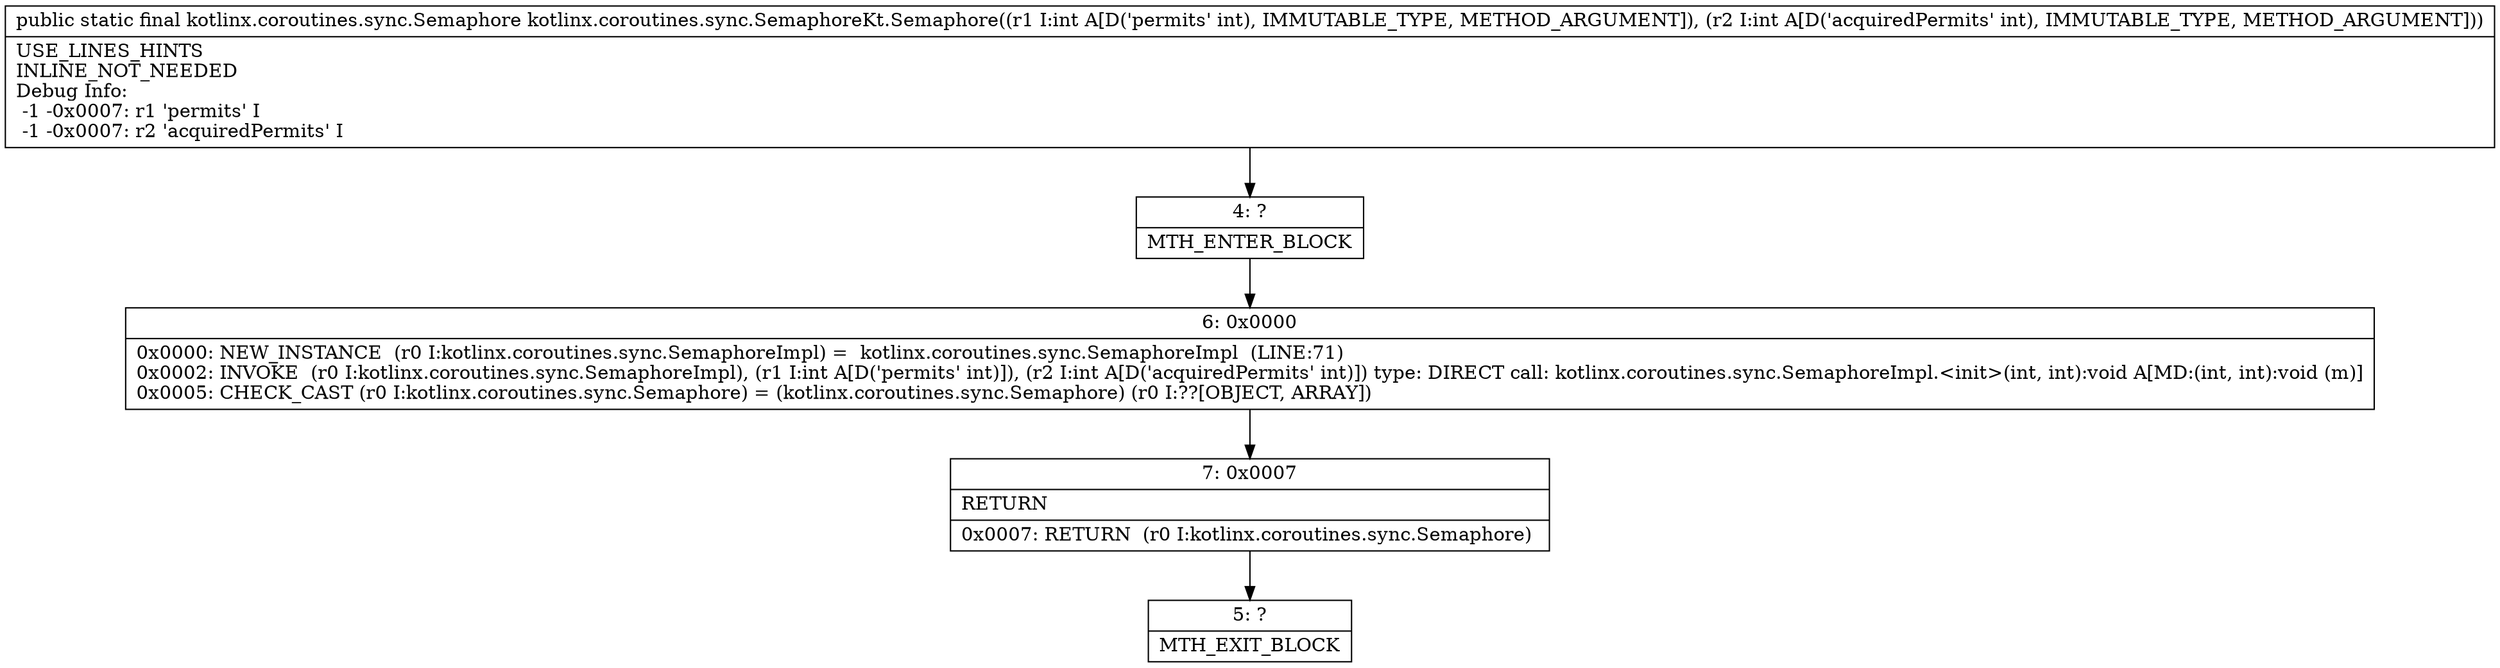 digraph "CFG forkotlinx.coroutines.sync.SemaphoreKt.Semaphore(II)Lkotlinx\/coroutines\/sync\/Semaphore;" {
Node_4 [shape=record,label="{4\:\ ?|MTH_ENTER_BLOCK\l}"];
Node_6 [shape=record,label="{6\:\ 0x0000|0x0000: NEW_INSTANCE  (r0 I:kotlinx.coroutines.sync.SemaphoreImpl) =  kotlinx.coroutines.sync.SemaphoreImpl  (LINE:71)\l0x0002: INVOKE  (r0 I:kotlinx.coroutines.sync.SemaphoreImpl), (r1 I:int A[D('permits' int)]), (r2 I:int A[D('acquiredPermits' int)]) type: DIRECT call: kotlinx.coroutines.sync.SemaphoreImpl.\<init\>(int, int):void A[MD:(int, int):void (m)]\l0x0005: CHECK_CAST (r0 I:kotlinx.coroutines.sync.Semaphore) = (kotlinx.coroutines.sync.Semaphore) (r0 I:??[OBJECT, ARRAY]) \l}"];
Node_7 [shape=record,label="{7\:\ 0x0007|RETURN\l|0x0007: RETURN  (r0 I:kotlinx.coroutines.sync.Semaphore) \l}"];
Node_5 [shape=record,label="{5\:\ ?|MTH_EXIT_BLOCK\l}"];
MethodNode[shape=record,label="{public static final kotlinx.coroutines.sync.Semaphore kotlinx.coroutines.sync.SemaphoreKt.Semaphore((r1 I:int A[D('permits' int), IMMUTABLE_TYPE, METHOD_ARGUMENT]), (r2 I:int A[D('acquiredPermits' int), IMMUTABLE_TYPE, METHOD_ARGUMENT]))  | USE_LINES_HINTS\lINLINE_NOT_NEEDED\lDebug Info:\l  \-1 \-0x0007: r1 'permits' I\l  \-1 \-0x0007: r2 'acquiredPermits' I\l}"];
MethodNode -> Node_4;Node_4 -> Node_6;
Node_6 -> Node_7;
Node_7 -> Node_5;
}

